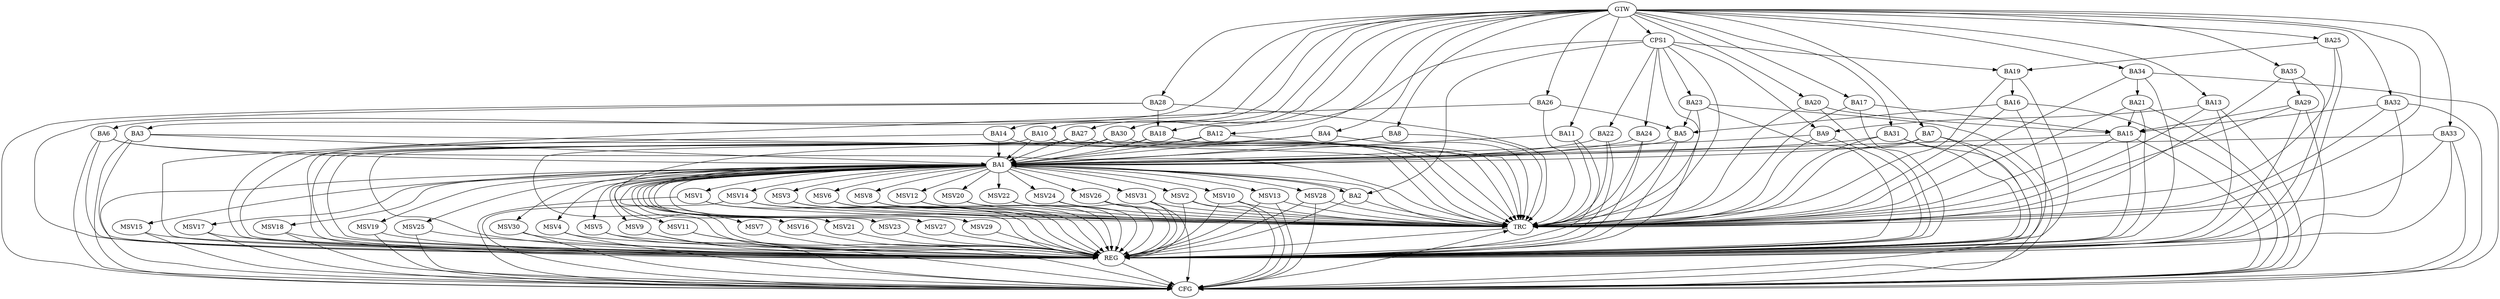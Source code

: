 strict digraph G {
  BA1 [ label="BA1" ];
  BA2 [ label="BA2" ];
  BA3 [ label="BA3" ];
  BA4 [ label="BA4" ];
  BA5 [ label="BA5" ];
  BA6 [ label="BA6" ];
  BA7 [ label="BA7" ];
  BA8 [ label="BA8" ];
  BA9 [ label="BA9" ];
  BA10 [ label="BA10" ];
  BA11 [ label="BA11" ];
  BA12 [ label="BA12" ];
  BA13 [ label="BA13" ];
  BA14 [ label="BA14" ];
  BA15 [ label="BA15" ];
  BA16 [ label="BA16" ];
  BA17 [ label="BA17" ];
  BA18 [ label="BA18" ];
  BA19 [ label="BA19" ];
  BA20 [ label="BA20" ];
  BA21 [ label="BA21" ];
  BA22 [ label="BA22" ];
  BA23 [ label="BA23" ];
  BA24 [ label="BA24" ];
  BA25 [ label="BA25" ];
  BA26 [ label="BA26" ];
  BA27 [ label="BA27" ];
  BA28 [ label="BA28" ];
  BA29 [ label="BA29" ];
  BA30 [ label="BA30" ];
  BA31 [ label="BA31" ];
  BA32 [ label="BA32" ];
  BA33 [ label="BA33" ];
  BA34 [ label="BA34" ];
  BA35 [ label="BA35" ];
  CPS1 [ label="CPS1" ];
  GTW [ label="GTW" ];
  REG [ label="REG" ];
  CFG [ label="CFG" ];
  TRC [ label="TRC" ];
  MSV1 [ label="MSV1" ];
  MSV2 [ label="MSV2" ];
  MSV3 [ label="MSV3" ];
  MSV4 [ label="MSV4" ];
  MSV5 [ label="MSV5" ];
  MSV6 [ label="MSV6" ];
  MSV7 [ label="MSV7" ];
  MSV8 [ label="MSV8" ];
  MSV9 [ label="MSV9" ];
  MSV10 [ label="MSV10" ];
  MSV11 [ label="MSV11" ];
  MSV12 [ label="MSV12" ];
  MSV13 [ label="MSV13" ];
  MSV14 [ label="MSV14" ];
  MSV15 [ label="MSV15" ];
  MSV16 [ label="MSV16" ];
  MSV17 [ label="MSV17" ];
  MSV18 [ label="MSV18" ];
  MSV19 [ label="MSV19" ];
  MSV20 [ label="MSV20" ];
  MSV21 [ label="MSV21" ];
  MSV22 [ label="MSV22" ];
  MSV23 [ label="MSV23" ];
  MSV24 [ label="MSV24" ];
  MSV25 [ label="MSV25" ];
  MSV26 [ label="MSV26" ];
  MSV27 [ label="MSV27" ];
  MSV28 [ label="MSV28" ];
  MSV29 [ label="MSV29" ];
  MSV30 [ label="MSV30" ];
  MSV31 [ label="MSV31" ];
  BA1 -> BA2;
  BA2 -> BA1;
  BA3 -> BA1;
  BA4 -> BA1;
  BA5 -> BA1;
  BA6 -> BA1;
  BA7 -> BA1;
  BA8 -> BA1;
  BA9 -> BA1;
  BA10 -> BA1;
  BA11 -> BA1;
  BA12 -> BA1;
  BA13 -> BA9;
  BA14 -> BA1;
  BA15 -> BA1;
  BA16 -> BA5;
  BA17 -> BA15;
  BA18 -> BA1;
  BA19 -> BA16;
  BA20 -> BA15;
  BA21 -> BA15;
  BA22 -> BA1;
  BA23 -> BA5;
  BA24 -> BA1;
  BA25 -> BA19;
  BA26 -> BA5;
  BA27 -> BA1;
  BA28 -> BA18;
  BA29 -> BA15;
  BA30 -> BA1;
  BA31 -> BA1;
  BA32 -> BA15;
  BA33 -> BA1;
  BA34 -> BA21;
  BA35 -> BA29;
  CPS1 -> BA22;
  CPS1 -> BA19;
  CPS1 -> BA24;
  CPS1 -> BA18;
  CPS1 -> BA9;
  CPS1 -> BA2;
  CPS1 -> BA23;
  GTW -> BA3;
  GTW -> BA4;
  GTW -> BA6;
  GTW -> BA7;
  GTW -> BA8;
  GTW -> BA10;
  GTW -> BA11;
  GTW -> BA12;
  GTW -> BA13;
  GTW -> BA14;
  GTW -> BA17;
  GTW -> BA20;
  GTW -> BA25;
  GTW -> BA26;
  GTW -> BA27;
  GTW -> BA28;
  GTW -> BA30;
  GTW -> BA31;
  GTW -> BA32;
  GTW -> BA33;
  GTW -> BA34;
  GTW -> BA35;
  GTW -> CPS1;
  BA1 -> REG;
  BA2 -> REG;
  BA3 -> REG;
  BA4 -> REG;
  BA5 -> REG;
  BA6 -> REG;
  BA7 -> REG;
  BA8 -> REG;
  BA9 -> REG;
  BA10 -> REG;
  BA11 -> REG;
  BA12 -> REG;
  BA13 -> REG;
  BA14 -> REG;
  BA15 -> REG;
  BA16 -> REG;
  BA17 -> REG;
  BA18 -> REG;
  BA19 -> REG;
  BA20 -> REG;
  BA21 -> REG;
  BA22 -> REG;
  BA23 -> REG;
  BA24 -> REG;
  BA25 -> REG;
  BA26 -> REG;
  BA27 -> REG;
  BA28 -> REG;
  BA29 -> REG;
  BA30 -> REG;
  BA31 -> REG;
  BA32 -> REG;
  BA33 -> REG;
  BA34 -> REG;
  BA35 -> REG;
  CPS1 -> REG;
  BA6 -> CFG;
  BA1 -> CFG;
  BA21 -> CFG;
  BA28 -> CFG;
  BA7 -> CFG;
  BA31 -> CFG;
  BA34 -> CFG;
  BA23 -> CFG;
  BA15 -> CFG;
  BA32 -> CFG;
  BA13 -> CFG;
  BA16 -> CFG;
  BA3 -> CFG;
  BA33 -> CFG;
  BA29 -> CFG;
  REG -> CFG;
  BA1 -> TRC;
  BA2 -> TRC;
  BA3 -> TRC;
  BA4 -> TRC;
  BA5 -> TRC;
  BA6 -> TRC;
  BA7 -> TRC;
  BA8 -> TRC;
  BA9 -> TRC;
  BA10 -> TRC;
  BA11 -> TRC;
  BA12 -> TRC;
  BA13 -> TRC;
  BA14 -> TRC;
  BA15 -> TRC;
  BA16 -> TRC;
  BA17 -> TRC;
  BA18 -> TRC;
  BA19 -> TRC;
  BA20 -> TRC;
  BA21 -> TRC;
  BA22 -> TRC;
  BA23 -> TRC;
  BA24 -> TRC;
  BA25 -> TRC;
  BA26 -> TRC;
  BA27 -> TRC;
  BA28 -> TRC;
  BA29 -> TRC;
  BA30 -> TRC;
  BA31 -> TRC;
  BA32 -> TRC;
  BA33 -> TRC;
  BA34 -> TRC;
  BA35 -> TRC;
  CPS1 -> TRC;
  GTW -> TRC;
  CFG -> TRC;
  TRC -> REG;
  BA1 -> MSV1;
  MSV1 -> REG;
  MSV1 -> TRC;
  MSV1 -> CFG;
  BA1 -> MSV2;
  BA1 -> MSV3;
  MSV2 -> REG;
  MSV2 -> TRC;
  MSV2 -> CFG;
  MSV3 -> REG;
  MSV3 -> TRC;
  BA1 -> MSV4;
  BA1 -> MSV5;
  BA1 -> MSV6;
  BA1 -> MSV7;
  BA1 -> MSV8;
  MSV4 -> REG;
  MSV4 -> CFG;
  MSV5 -> REG;
  MSV5 -> CFG;
  MSV6 -> REG;
  MSV6 -> TRC;
  MSV7 -> REG;
  MSV8 -> REG;
  MSV8 -> TRC;
  BA1 -> MSV9;
  BA1 -> MSV10;
  BA1 -> MSV11;
  MSV9 -> REG;
  MSV9 -> CFG;
  MSV10 -> REG;
  MSV10 -> TRC;
  MSV10 -> CFG;
  MSV11 -> REG;
  MSV11 -> CFG;
  BA1 -> MSV12;
  MSV12 -> REG;
  MSV12 -> TRC;
  BA1 -> MSV13;
  BA1 -> MSV14;
  MSV13 -> REG;
  MSV13 -> TRC;
  MSV13 -> CFG;
  MSV14 -> REG;
  MSV14 -> TRC;
  MSV14 -> CFG;
  BA1 -> MSV15;
  MSV15 -> REG;
  MSV15 -> CFG;
  BA1 -> MSV16;
  MSV16 -> REG;
  BA1 -> MSV17;
  BA1 -> MSV18;
  BA1 -> MSV19;
  MSV17 -> REG;
  MSV17 -> CFG;
  MSV18 -> REG;
  MSV18 -> CFG;
  MSV19 -> REG;
  MSV19 -> CFG;
  BA1 -> MSV20;
  BA1 -> MSV21;
  MSV20 -> REG;
  MSV20 -> TRC;
  MSV21 -> REG;
  BA1 -> MSV22;
  MSV22 -> REG;
  MSV22 -> TRC;
  BA1 -> MSV23;
  BA1 -> MSV24;
  MSV23 -> REG;
  MSV24 -> REG;
  MSV24 -> TRC;
  BA1 -> MSV25;
  MSV25 -> REG;
  MSV25 -> CFG;
  BA1 -> MSV26;
  BA1 -> MSV27;
  MSV26 -> REG;
  MSV26 -> TRC;
  MSV27 -> REG;
  BA1 -> MSV28;
  BA1 -> MSV29;
  BA1 -> MSV30;
  BA1 -> MSV31;
  MSV28 -> REG;
  MSV28 -> TRC;
  MSV28 -> CFG;
  MSV29 -> REG;
  MSV30 -> REG;
  MSV30 -> CFG;
  MSV31 -> REG;
  MSV31 -> TRC;
  MSV31 -> CFG;
}

